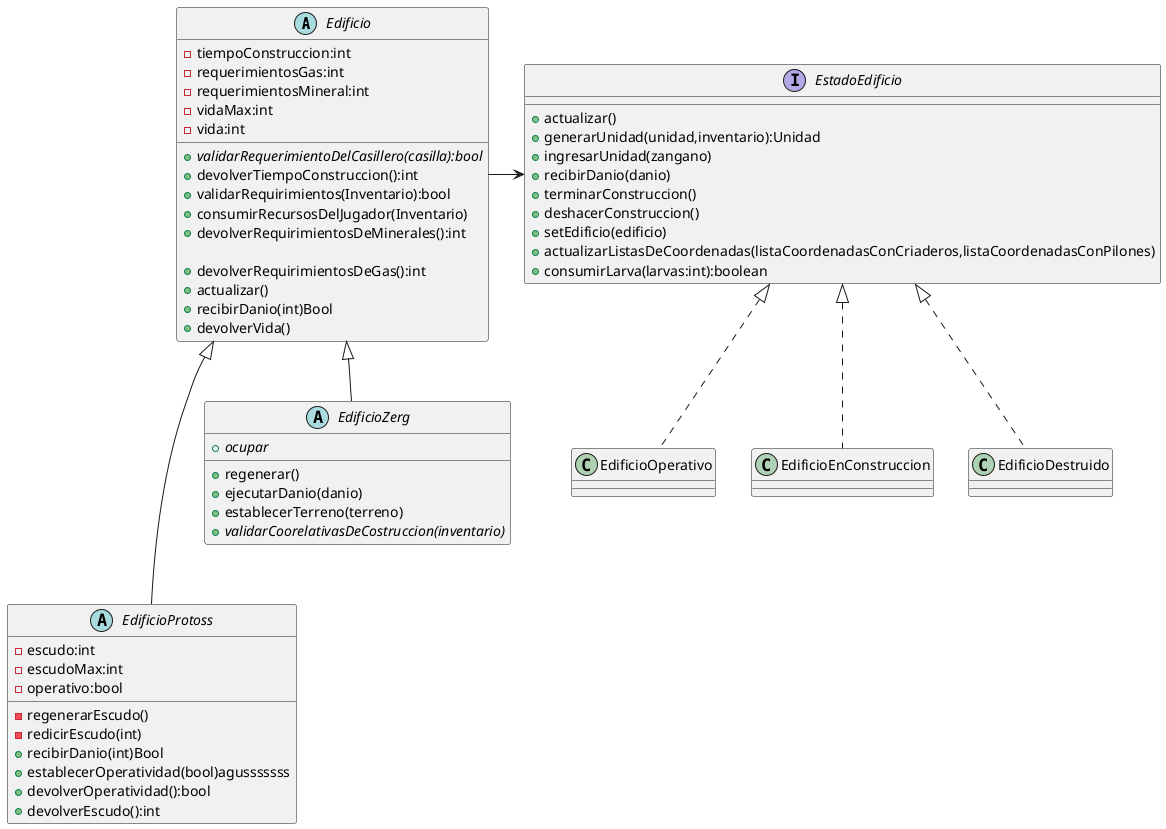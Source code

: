 @startuml
abstract Edificio{
-tiempoConstruccion:int
-requerimientosGas:int
-requerimientosMineral:int
-vidaMax:int
-vida:int
+{abstract}validarRequerimientoDelCasillero(casilla):bool
+devolverTiempoConstruccion():int
+validarRequirimientos(Inventario):bool
+consumirRecursosDelJugador(Inventario)
+devolverRequirimientosDeMinerales():int

+devolverRequirimientosDeGas():int
+actualizar()
+recibirDanio(int)Bool
+devolverVida()
}


interface EstadoEdificio{
 +actualizar()
+generarUnidad(unidad,inventario):Unidad
+ingresarUnidad(zangano)
+recibirDanio(danio)
+terminarConstruccion()
+deshacerConstruccion()
+setEdificio(edificio)
+actualizarListasDeCoordenadas(listaCoordenadasConCriaderos,listaCoordenadasConPilones)
+consumirLarva(larvas:int):boolean
}


abstract EdificioProtoss{
-escudo:int
-escudoMax:int
-operativo:bool
-regenerarEscudo()
-redicirEscudo(int)
+recibirDanio(int)Bool
+establecerOperatividad(bool)agusssssss
+devolverOperatividad():bool
+devolverEscudo():int
}


abstract EdificioZerg{
+regenerar()
+ejecutarDanio(danio)
+establecerTerreno(terreno)
{abstract}+ocupar
{abstract}+validarCoorelativasDeCostruccion(inventario)
}
Edificio-> EstadoEdificio
EstadoEdificio <|..EdificioOperativo
EstadoEdificio <|..EdificioEnConstruccion
EstadoEdificio <|..EdificioDestruido
Edificio <|--- EdificioProtoss
Edificio <|-- EdificioZerg
@enduml